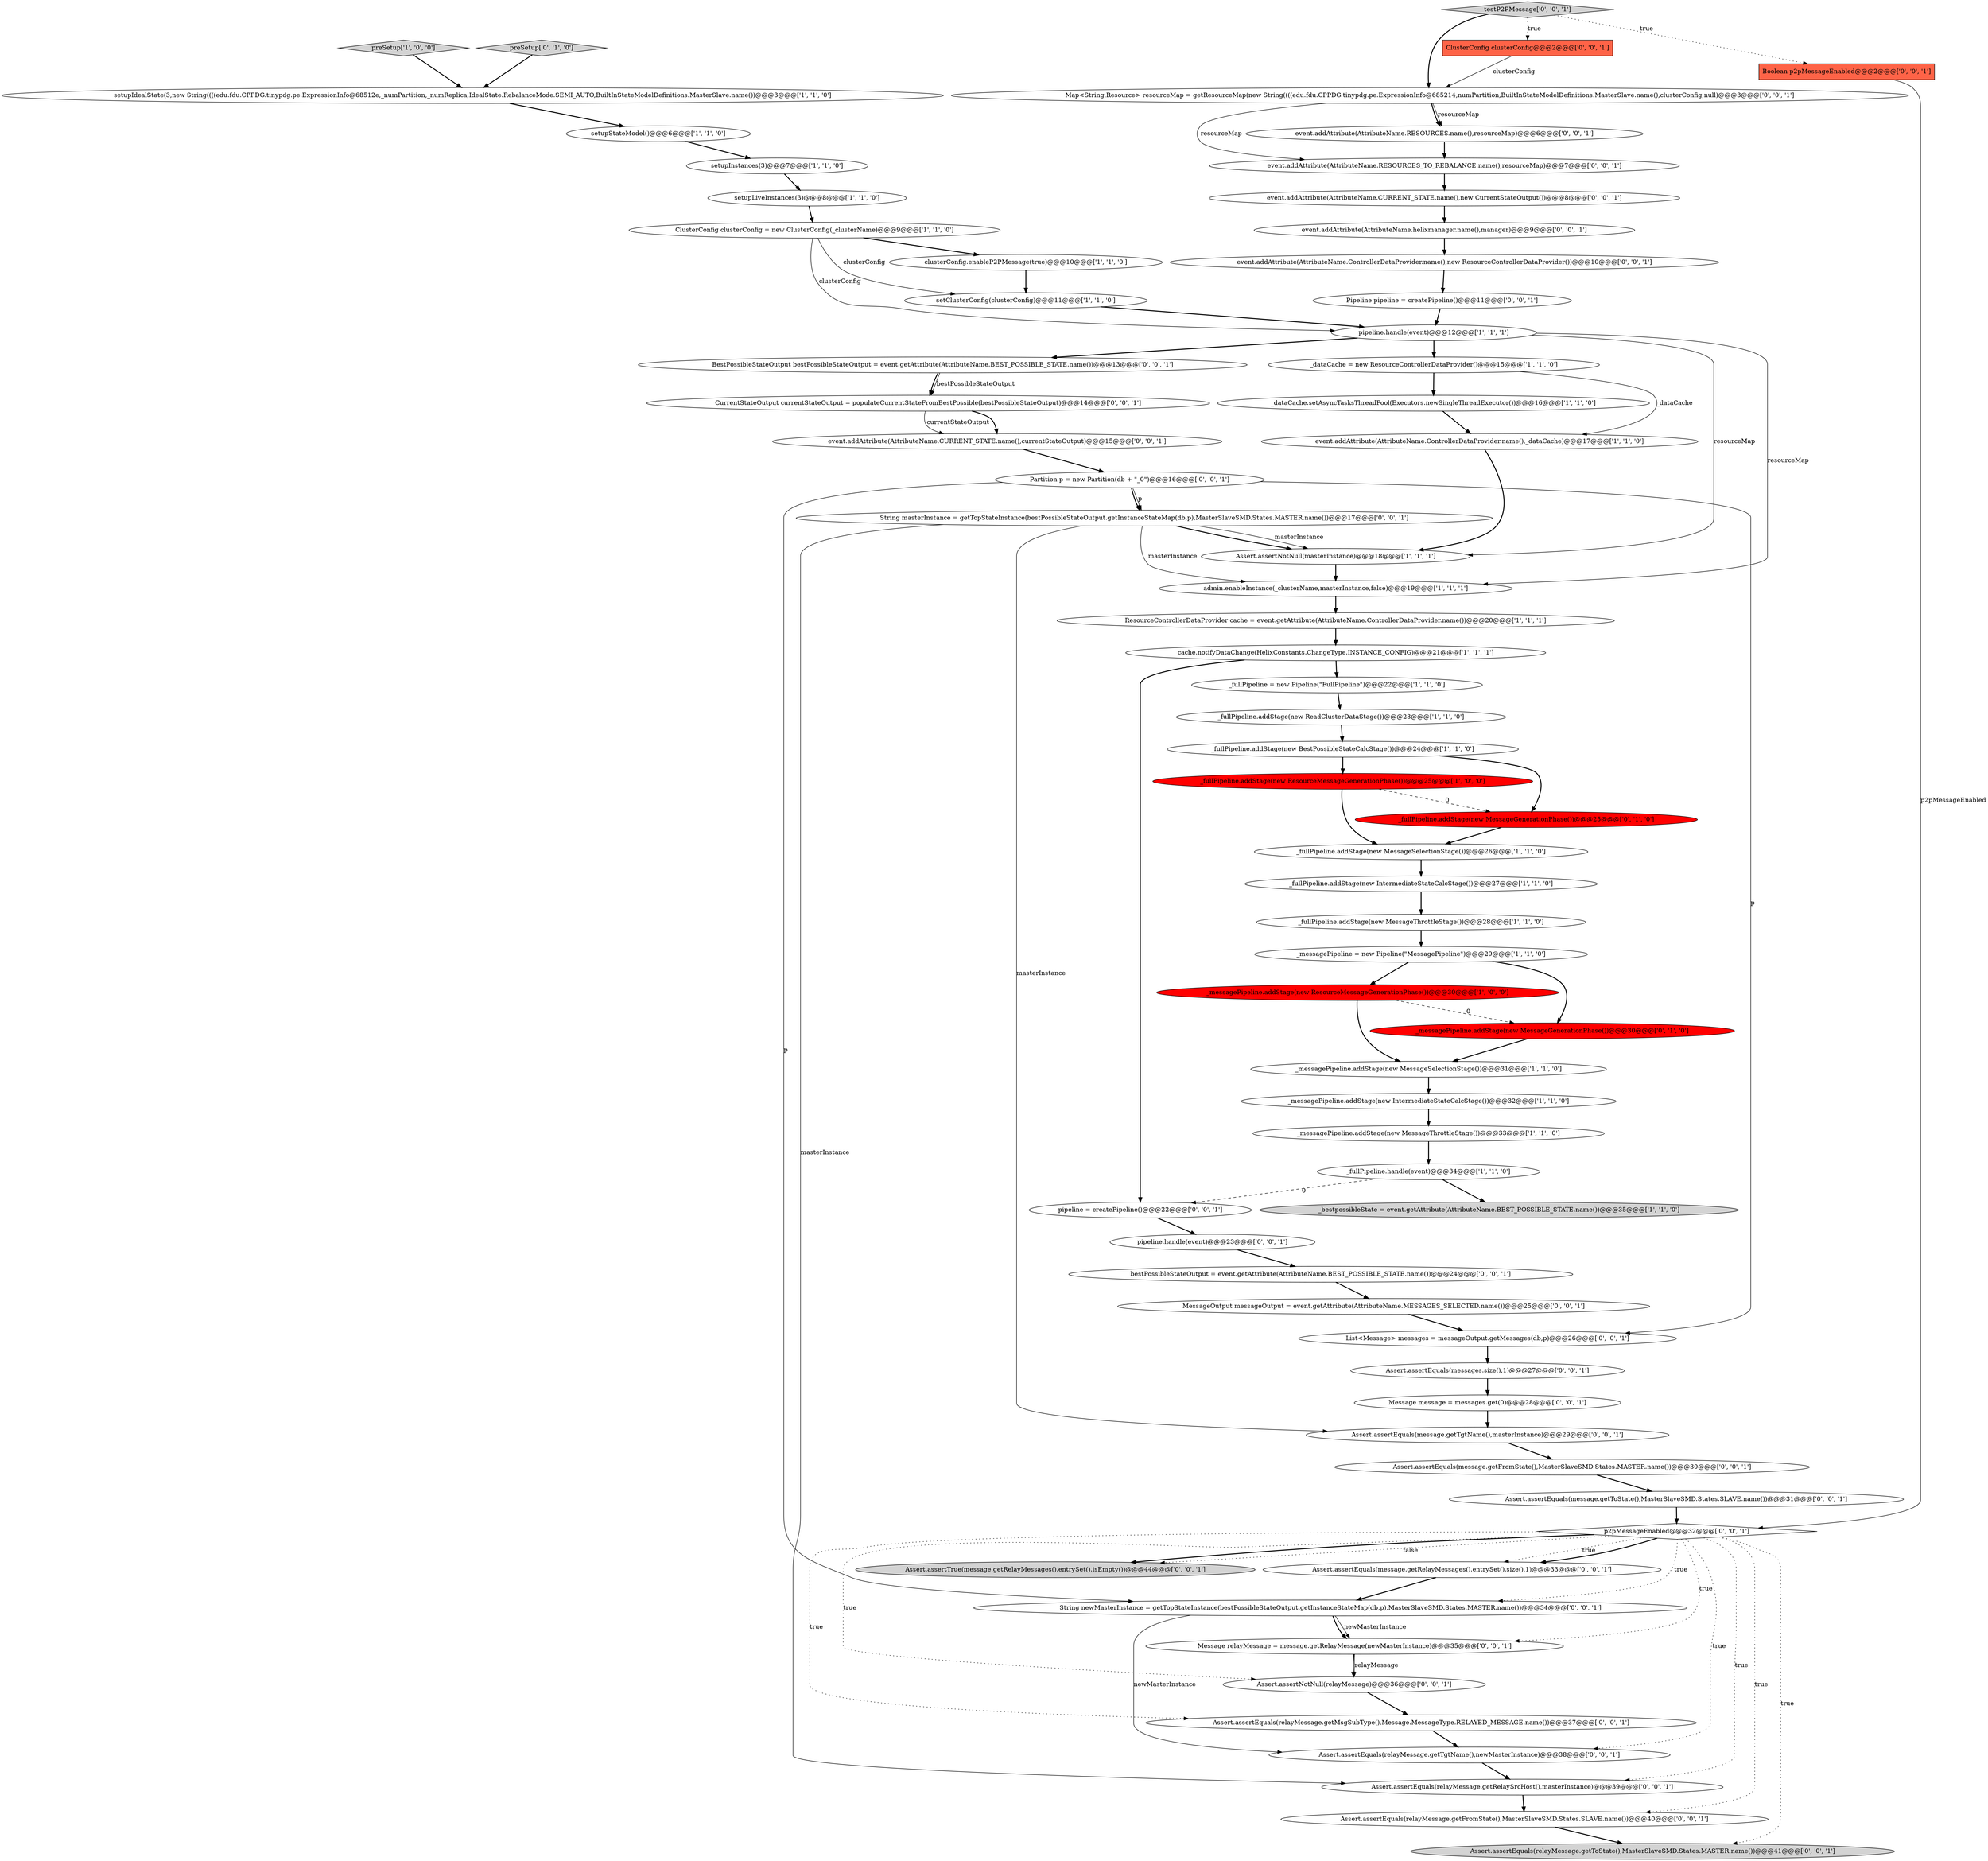 digraph {
7 [style = filled, label = "ResourceControllerDataProvider cache = event.getAttribute(AttributeName.ControllerDataProvider.name())@@@20@@@['1', '1', '1']", fillcolor = white, shape = ellipse image = "AAA0AAABBB1BBB"];
35 [style = filled, label = "CurrentStateOutput currentStateOutput = populateCurrentStateFromBestPossible(bestPossibleStateOutput)@@@14@@@['0', '0', '1']", fillcolor = white, shape = ellipse image = "AAA0AAABBB3BBB"];
40 [style = filled, label = "pipeline.handle(event)@@@23@@@['0', '0', '1']", fillcolor = white, shape = ellipse image = "AAA0AAABBB3BBB"];
9 [style = filled, label = "clusterConfig.enableP2PMessage(true)@@@10@@@['1', '1', '0']", fillcolor = white, shape = ellipse image = "AAA0AAABBB1BBB"];
60 [style = filled, label = "Assert.assertNotNull(relayMessage)@@@36@@@['0', '0', '1']", fillcolor = white, shape = ellipse image = "AAA0AAABBB3BBB"];
30 [style = filled, label = "preSetup['0', '1', '0']", fillcolor = lightgray, shape = diamond image = "AAA0AAABBB2BBB"];
45 [style = filled, label = "Boolean p2pMessageEnabled@@@2@@@['0', '0', '1']", fillcolor = tomato, shape = box image = "AAA0AAABBB3BBB"];
59 [style = filled, label = "Assert.assertEquals(relayMessage.getMsgSubType(),Message.MessageType.RELAYED_MESSAGE.name())@@@37@@@['0', '0', '1']", fillcolor = white, shape = ellipse image = "AAA0AAABBB3BBB"];
67 [style = filled, label = "Assert.assertEquals(relayMessage.getRelaySrcHost(),masterInstance)@@@39@@@['0', '0', '1']", fillcolor = white, shape = ellipse image = "AAA0AAABBB3BBB"];
17 [style = filled, label = "_messagePipeline = new Pipeline(\"MessagePipeline\")@@@29@@@['1', '1', '0']", fillcolor = white, shape = ellipse image = "AAA0AAABBB1BBB"];
48 [style = filled, label = "Message relayMessage = message.getRelayMessage(newMasterInstance)@@@35@@@['0', '0', '1']", fillcolor = white, shape = ellipse image = "AAA0AAABBB3BBB"];
32 [style = filled, label = "_messagePipeline.addStage(new MessageGenerationPhase())@@@30@@@['0', '1', '0']", fillcolor = red, shape = ellipse image = "AAA1AAABBB2BBB"];
24 [style = filled, label = "_fullPipeline.addStage(new ReadClusterDataStage())@@@23@@@['1', '1', '0']", fillcolor = white, shape = ellipse image = "AAA0AAABBB1BBB"];
25 [style = filled, label = "pipeline.handle(event)@@@12@@@['1', '1', '1']", fillcolor = white, shape = ellipse image = "AAA0AAABBB1BBB"];
57 [style = filled, label = "String newMasterInstance = getTopStateInstance(bestPossibleStateOutput.getInstanceStateMap(db,p),MasterSlaveSMD.States.MASTER.name())@@@34@@@['0', '0', '1']", fillcolor = white, shape = ellipse image = "AAA0AAABBB3BBB"];
2 [style = filled, label = "setupLiveInstances(3)@@@8@@@['1', '1', '0']", fillcolor = white, shape = ellipse image = "AAA0AAABBB1BBB"];
28 [style = filled, label = "setupStateModel()@@@6@@@['1', '1', '0']", fillcolor = white, shape = ellipse image = "AAA0AAABBB1BBB"];
42 [style = filled, label = "Assert.assertTrue(message.getRelayMessages().entrySet().isEmpty())@@@44@@@['0', '0', '1']", fillcolor = lightgray, shape = ellipse image = "AAA0AAABBB3BBB"];
44 [style = filled, label = "Assert.assertEquals(relayMessage.getTgtName(),newMasterInstance)@@@38@@@['0', '0', '1']", fillcolor = white, shape = ellipse image = "AAA0AAABBB3BBB"];
5 [style = filled, label = "_fullPipeline.addStage(new BestPossibleStateCalcStage())@@@24@@@['1', '1', '0']", fillcolor = white, shape = ellipse image = "AAA0AAABBB1BBB"];
14 [style = filled, label = "_bestpossibleState = event.getAttribute(AttributeName.BEST_POSSIBLE_STATE.name())@@@35@@@['1', '1', '0']", fillcolor = lightgray, shape = ellipse image = "AAA0AAABBB1BBB"];
15 [style = filled, label = "preSetup['1', '0', '0']", fillcolor = lightgray, shape = diamond image = "AAA0AAABBB1BBB"];
12 [style = filled, label = "setupIdealState(3,new String((((edu.fdu.CPPDG.tinypdg.pe.ExpressionInfo@68512e,_numPartition,_numReplica,IdealState.RebalanceMode.SEMI_AUTO,BuiltInStateModelDefinitions.MasterSlave.name())@@@3@@@['1', '1', '0']", fillcolor = white, shape = ellipse image = "AAA0AAABBB1BBB"];
20 [style = filled, label = "setupInstances(3)@@@7@@@['1', '1', '0']", fillcolor = white, shape = ellipse image = "AAA0AAABBB1BBB"];
0 [style = filled, label = "_fullPipeline.addStage(new MessageThrottleStage())@@@28@@@['1', '1', '0']", fillcolor = white, shape = ellipse image = "AAA0AAABBB1BBB"];
61 [style = filled, label = "testP2PMessage['0', '0', '1']", fillcolor = lightgray, shape = diamond image = "AAA0AAABBB3BBB"];
43 [style = filled, label = "event.addAttribute(AttributeName.RESOURCES_TO_REBALANCE.name(),resourceMap)@@@7@@@['0', '0', '1']", fillcolor = white, shape = ellipse image = "AAA0AAABBB3BBB"];
27 [style = filled, label = "cache.notifyDataChange(HelixConstants.ChangeType.INSTANCE_CONFIG)@@@21@@@['1', '1', '1']", fillcolor = white, shape = ellipse image = "AAA0AAABBB1BBB"];
31 [style = filled, label = "_fullPipeline.addStage(new MessageGenerationPhase())@@@25@@@['0', '1', '0']", fillcolor = red, shape = ellipse image = "AAA1AAABBB2BBB"];
13 [style = filled, label = "event.addAttribute(AttributeName.ControllerDataProvider.name(),_dataCache)@@@17@@@['1', '1', '0']", fillcolor = white, shape = ellipse image = "AAA0AAABBB1BBB"];
6 [style = filled, label = "_fullPipeline.addStage(new ResourceMessageGenerationPhase())@@@25@@@['1', '0', '0']", fillcolor = red, shape = ellipse image = "AAA1AAABBB1BBB"];
22 [style = filled, label = "_fullPipeline = new Pipeline(\"FullPipeline\")@@@22@@@['1', '1', '0']", fillcolor = white, shape = ellipse image = "AAA0AAABBB1BBB"];
1 [style = filled, label = "_messagePipeline.addStage(new IntermediateStateCalcStage())@@@32@@@['1', '1', '0']", fillcolor = white, shape = ellipse image = "AAA0AAABBB1BBB"];
41 [style = filled, label = "event.addAttribute(AttributeName.CURRENT_STATE.name(),currentStateOutput)@@@15@@@['0', '0', '1']", fillcolor = white, shape = ellipse image = "AAA0AAABBB3BBB"];
46 [style = filled, label = "Assert.assertEquals(relayMessage.getFromState(),MasterSlaveSMD.States.SLAVE.name())@@@40@@@['0', '0', '1']", fillcolor = white, shape = ellipse image = "AAA0AAABBB3BBB"];
56 [style = filled, label = "p2pMessageEnabled@@@32@@@['0', '0', '1']", fillcolor = white, shape = diamond image = "AAA0AAABBB3BBB"];
36 [style = filled, label = "Assert.assertEquals(message.getToState(),MasterSlaveSMD.States.SLAVE.name())@@@31@@@['0', '0', '1']", fillcolor = white, shape = ellipse image = "AAA0AAABBB3BBB"];
64 [style = filled, label = "Assert.assertEquals(relayMessage.getToState(),MasterSlaveSMD.States.MASTER.name())@@@41@@@['0', '0', '1']", fillcolor = lightgray, shape = ellipse image = "AAA0AAABBB3BBB"];
68 [style = filled, label = "Pipeline pipeline = createPipeline()@@@11@@@['0', '0', '1']", fillcolor = white, shape = ellipse image = "AAA0AAABBB3BBB"];
34 [style = filled, label = "List<Message> messages = messageOutput.getMessages(db,p)@@@26@@@['0', '0', '1']", fillcolor = white, shape = ellipse image = "AAA0AAABBB3BBB"];
50 [style = filled, label = "Assert.assertEquals(message.getFromState(),MasterSlaveSMD.States.MASTER.name())@@@30@@@['0', '0', '1']", fillcolor = white, shape = ellipse image = "AAA0AAABBB3BBB"];
54 [style = filled, label = "Partition p = new Partition(db + \"_0\")@@@16@@@['0', '0', '1']", fillcolor = white, shape = ellipse image = "AAA0AAABBB3BBB"];
3 [style = filled, label = "Assert.assertNotNull(masterInstance)@@@18@@@['1', '1', '1']", fillcolor = white, shape = ellipse image = "AAA0AAABBB1BBB"];
26 [style = filled, label = "_dataCache.setAsyncTasksThreadPool(Executors.newSingleThreadExecutor())@@@16@@@['1', '1', '0']", fillcolor = white, shape = ellipse image = "AAA0AAABBB1BBB"];
33 [style = filled, label = "Assert.assertEquals(message.getRelayMessages().entrySet().size(),1)@@@33@@@['0', '0', '1']", fillcolor = white, shape = ellipse image = "AAA0AAABBB3BBB"];
39 [style = filled, label = "BestPossibleStateOutput bestPossibleStateOutput = event.getAttribute(AttributeName.BEST_POSSIBLE_STATE.name())@@@13@@@['0', '0', '1']", fillcolor = white, shape = ellipse image = "AAA0AAABBB3BBB"];
65 [style = filled, label = "event.addAttribute(AttributeName.ControllerDataProvider.name(),new ResourceControllerDataProvider())@@@10@@@['0', '0', '1']", fillcolor = white, shape = ellipse image = "AAA0AAABBB3BBB"];
53 [style = filled, label = "String masterInstance = getTopStateInstance(bestPossibleStateOutput.getInstanceStateMap(db,p),MasterSlaveSMD.States.MASTER.name())@@@17@@@['0', '0', '1']", fillcolor = white, shape = ellipse image = "AAA0AAABBB3BBB"];
55 [style = filled, label = "bestPossibleStateOutput = event.getAttribute(AttributeName.BEST_POSSIBLE_STATE.name())@@@24@@@['0', '0', '1']", fillcolor = white, shape = ellipse image = "AAA0AAABBB3BBB"];
11 [style = filled, label = "_messagePipeline.addStage(new MessageSelectionStage())@@@31@@@['1', '1', '0']", fillcolor = white, shape = ellipse image = "AAA0AAABBB1BBB"];
18 [style = filled, label = "_messagePipeline.addStage(new ResourceMessageGenerationPhase())@@@30@@@['1', '0', '0']", fillcolor = red, shape = ellipse image = "AAA1AAABBB1BBB"];
62 [style = filled, label = "ClusterConfig clusterConfig@@@2@@@['0', '0', '1']", fillcolor = tomato, shape = box image = "AAA0AAABBB3BBB"];
37 [style = filled, label = "event.addAttribute(AttributeName.helixmanager.name(),manager)@@@9@@@['0', '0', '1']", fillcolor = white, shape = ellipse image = "AAA0AAABBB3BBB"];
4 [style = filled, label = "admin.enableInstance(_clusterName,masterInstance,false)@@@19@@@['1', '1', '1']", fillcolor = white, shape = ellipse image = "AAA0AAABBB1BBB"];
49 [style = filled, label = "event.addAttribute(AttributeName.RESOURCES.name(),resourceMap)@@@6@@@['0', '0', '1']", fillcolor = white, shape = ellipse image = "AAA0AAABBB3BBB"];
8 [style = filled, label = "setClusterConfig(clusterConfig)@@@11@@@['1', '1', '0']", fillcolor = white, shape = ellipse image = "AAA0AAABBB1BBB"];
16 [style = filled, label = "_fullPipeline.addStage(new MessageSelectionStage())@@@26@@@['1', '1', '0']", fillcolor = white, shape = ellipse image = "AAA0AAABBB1BBB"];
10 [style = filled, label = "_fullPipeline.addStage(new IntermediateStateCalcStage())@@@27@@@['1', '1', '0']", fillcolor = white, shape = ellipse image = "AAA0AAABBB1BBB"];
51 [style = filled, label = "Map<String,Resource> resourceMap = getResourceMap(new String((((edu.fdu.CPPDG.tinypdg.pe.ExpressionInfo@685214,numPartition,BuiltInStateModelDefinitions.MasterSlave.name(),clusterConfig,null)@@@3@@@['0', '0', '1']", fillcolor = white, shape = ellipse image = "AAA0AAABBB3BBB"];
63 [style = filled, label = "pipeline = createPipeline()@@@22@@@['0', '0', '1']", fillcolor = white, shape = ellipse image = "AAA0AAABBB3BBB"];
58 [style = filled, label = "Assert.assertEquals(messages.size(),1)@@@27@@@['0', '0', '1']", fillcolor = white, shape = ellipse image = "AAA0AAABBB3BBB"];
52 [style = filled, label = "event.addAttribute(AttributeName.CURRENT_STATE.name(),new CurrentStateOutput())@@@8@@@['0', '0', '1']", fillcolor = white, shape = ellipse image = "AAA0AAABBB3BBB"];
21 [style = filled, label = "_dataCache = new ResourceControllerDataProvider()@@@15@@@['1', '1', '0']", fillcolor = white, shape = ellipse image = "AAA0AAABBB1BBB"];
23 [style = filled, label = "ClusterConfig clusterConfig = new ClusterConfig(_clusterName)@@@9@@@['1', '1', '0']", fillcolor = white, shape = ellipse image = "AAA0AAABBB1BBB"];
19 [style = filled, label = "_fullPipeline.handle(event)@@@34@@@['1', '1', '0']", fillcolor = white, shape = ellipse image = "AAA0AAABBB1BBB"];
47 [style = filled, label = "MessageOutput messageOutput = event.getAttribute(AttributeName.MESSAGES_SELECTED.name())@@@25@@@['0', '0', '1']", fillcolor = white, shape = ellipse image = "AAA0AAABBB3BBB"];
38 [style = filled, label = "Message message = messages.get(0)@@@28@@@['0', '0', '1']", fillcolor = white, shape = ellipse image = "AAA0AAABBB3BBB"];
29 [style = filled, label = "_messagePipeline.addStage(new MessageThrottleStage())@@@33@@@['1', '1', '0']", fillcolor = white, shape = ellipse image = "AAA0AAABBB1BBB"];
66 [style = filled, label = "Assert.assertEquals(message.getTgtName(),masterInstance)@@@29@@@['0', '0', '1']", fillcolor = white, shape = ellipse image = "AAA0AAABBB3BBB"];
61->62 [style = dotted, label="true"];
56->67 [style = dotted, label="true"];
53->66 [style = solid, label="masterInstance"];
28->20 [style = bold, label=""];
55->47 [style = bold, label=""];
35->41 [style = bold, label=""];
21->13 [style = solid, label="_dataCache"];
40->55 [style = bold, label=""];
3->4 [style = bold, label=""];
34->58 [style = bold, label=""];
2->23 [style = bold, label=""];
54->34 [style = solid, label="p"];
21->26 [style = bold, label=""];
65->68 [style = bold, label=""];
66->50 [style = bold, label=""];
56->33 [style = dotted, label="true"];
54->53 [style = bold, label=""];
41->54 [style = bold, label=""];
47->34 [style = bold, label=""];
62->51 [style = solid, label="clusterConfig"];
56->48 [style = dotted, label="true"];
32->11 [style = bold, label=""];
57->48 [style = solid, label="newMasterInstance"];
25->21 [style = bold, label=""];
18->32 [style = dashed, label="0"];
56->42 [style = dotted, label="false"];
12->28 [style = bold, label=""];
45->56 [style = solid, label="p2pMessageEnabled"];
0->17 [style = bold, label=""];
52->37 [style = bold, label=""];
18->11 [style = bold, label=""];
39->35 [style = solid, label="bestPossibleStateOutput"];
6->31 [style = dashed, label="0"];
9->8 [style = bold, label=""];
27->22 [style = bold, label=""];
26->13 [style = bold, label=""];
24->5 [style = bold, label=""];
51->49 [style = solid, label="resourceMap"];
5->6 [style = bold, label=""];
56->64 [style = dotted, label="true"];
63->40 [style = bold, label=""];
54->53 [style = solid, label="p"];
39->35 [style = bold, label=""];
10->0 [style = bold, label=""];
15->12 [style = bold, label=""];
59->44 [style = bold, label=""];
54->57 [style = solid, label="p"];
56->33 [style = bold, label=""];
53->67 [style = solid, label="masterInstance"];
53->3 [style = solid, label="masterInstance"];
25->39 [style = bold, label=""];
68->25 [style = bold, label=""];
44->67 [style = bold, label=""];
33->57 [style = bold, label=""];
56->60 [style = dotted, label="true"];
53->4 [style = solid, label="masterInstance"];
37->65 [style = bold, label=""];
4->7 [style = bold, label=""];
58->38 [style = bold, label=""];
38->66 [style = bold, label=""];
30->12 [style = bold, label=""];
25->4 [style = solid, label="resourceMap"];
19->14 [style = bold, label=""];
29->19 [style = bold, label=""];
56->44 [style = dotted, label="true"];
56->57 [style = dotted, label="true"];
57->44 [style = solid, label="newMasterInstance"];
1->29 [style = bold, label=""];
36->56 [style = bold, label=""];
61->51 [style = bold, label=""];
23->8 [style = solid, label="clusterConfig"];
23->25 [style = solid, label="clusterConfig"];
51->43 [style = solid, label="resourceMap"];
16->10 [style = bold, label=""];
11->1 [style = bold, label=""];
31->16 [style = bold, label=""];
46->64 [style = bold, label=""];
67->46 [style = bold, label=""];
53->3 [style = bold, label=""];
19->63 [style = dashed, label="0"];
27->63 [style = bold, label=""];
51->49 [style = bold, label=""];
43->52 [style = bold, label=""];
17->32 [style = bold, label=""];
48->60 [style = bold, label=""];
60->59 [style = bold, label=""];
25->3 [style = solid, label="resourceMap"];
35->41 [style = solid, label="currentStateOutput"];
49->43 [style = bold, label=""];
56->42 [style = bold, label=""];
57->48 [style = bold, label=""];
20->2 [style = bold, label=""];
13->3 [style = bold, label=""];
5->31 [style = bold, label=""];
48->60 [style = solid, label="relayMessage"];
6->16 [style = bold, label=""];
56->59 [style = dotted, label="true"];
50->36 [style = bold, label=""];
7->27 [style = bold, label=""];
56->46 [style = dotted, label="true"];
61->45 [style = dotted, label="true"];
22->24 [style = bold, label=""];
23->9 [style = bold, label=""];
8->25 [style = bold, label=""];
17->18 [style = bold, label=""];
}
